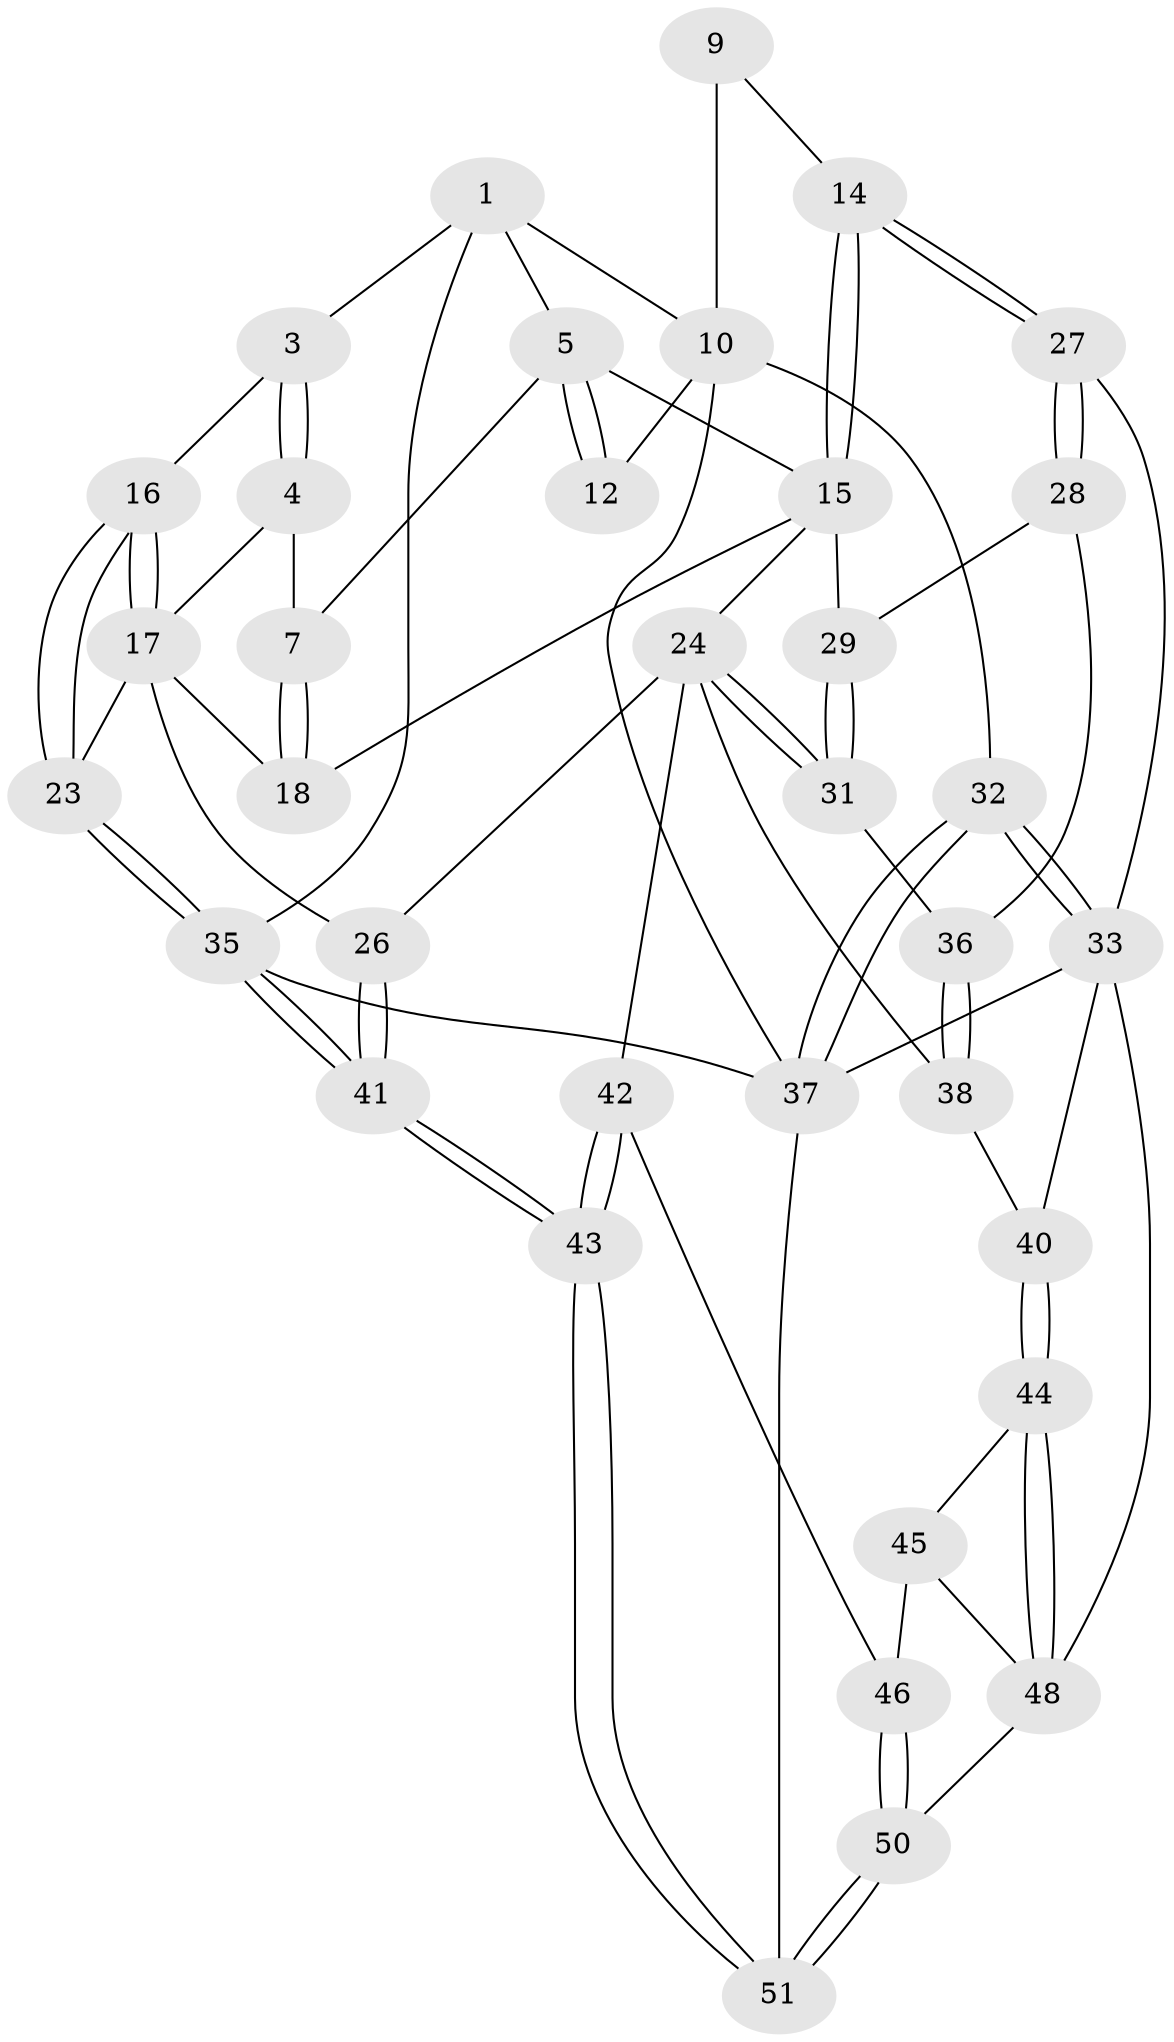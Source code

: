 // original degree distribution, {3: 0.057692307692307696, 6: 0.2692307692307692, 5: 0.40384615384615385, 4: 0.2692307692307692}
// Generated by graph-tools (version 1.1) at 2025/21/03/04/25 18:21:29]
// undirected, 36 vertices, 84 edges
graph export_dot {
graph [start="1"]
  node [color=gray90,style=filled];
  1 [pos="+0.3223577001863036+0",super="+2"];
  3 [pos="+0+0.1566412353354223"];
  4 [pos="+0.21251823191675823+0.08306717649464498",super="+8"];
  5 [pos="+0.44441899311820504+0",super="+6"];
  7 [pos="+0.31871354843449373+0.3208737839164703"];
  9 [pos="+0.697139971158965+0.09112820515929218",super="+13"];
  10 [pos="+1+0.1913164007644475",super="+30+11"];
  12 [pos="+0.5806869004755469+0"];
  14 [pos="+0.6999468807453951+0.3900866735757454"];
  15 [pos="+0.593803352556365+0.37455727223725244",super="+20"];
  16 [pos="+0+0.3176803613526573"];
  17 [pos="+0.09987778052292023+0.24563932837710017",super="+19"];
  18 [pos="+0.301510328754353+0.37394560910191676"];
  23 [pos="+0+0.4642669156242919"];
  24 [pos="+0.32643767608386176+0.532378797118226",super="+25"];
  26 [pos="+0.22841275987663637+0.5748194947248172"];
  27 [pos="+0.6999612473800458+0.5775913017707036"];
  28 [pos="+0.5268507610327743+0.5759758264765704"];
  29 [pos="+0.5048210809529601+0.5406009361225691"];
  31 [pos="+0.4086943073232385+0.5473873832199245"];
  32 [pos="+1+0.7359925687869754"];
  33 [pos="+0.9617144046717643+0.7494459827041956",super="+47+34"];
  35 [pos="+0+1"];
  36 [pos="+0.5026813608476718+0.6185455249045785"];
  37 [pos="+1+1",super="+52"];
  38 [pos="+0.4989063732521927+0.6777826404093403"];
  40 [pos="+0.67510593749439+0.6940685232479792"];
  41 [pos="+0+1"];
  42 [pos="+0.39995537303390943+0.7604866951450348"];
  43 [pos="+0+1"];
  44 [pos="+0.6552036849147336+0.7424710773244148"];
  45 [pos="+0.5913070817895602+0.7999176598831177"];
  46 [pos="+0.49953312685459006+0.8134837481244939"];
  48 [pos="+0.7071097998418706+0.9127009585270096",super="+49"];
  50 [pos="+0.5530355958707535+1"];
  51 [pos="+0.5473093689758948+1"];
  1 -- 5;
  1 -- 3;
  1 -- 10;
  1 -- 35;
  3 -- 4;
  3 -- 4;
  3 -- 16;
  4 -- 17;
  4 -- 7;
  5 -- 12;
  5 -- 12;
  5 -- 7;
  5 -- 15;
  7 -- 18;
  7 -- 18;
  9 -- 10 [weight=2];
  9 -- 14;
  10 -- 32;
  10 -- 12;
  10 -- 37;
  14 -- 15;
  14 -- 15;
  14 -- 27;
  14 -- 27;
  15 -- 24;
  15 -- 18;
  15 -- 29;
  16 -- 17;
  16 -- 17;
  16 -- 23;
  16 -- 23;
  17 -- 18;
  17 -- 26;
  17 -- 23;
  23 -- 35;
  23 -- 35;
  24 -- 31;
  24 -- 31;
  24 -- 26;
  24 -- 42;
  24 -- 38;
  26 -- 41;
  26 -- 41;
  27 -- 28;
  27 -- 28;
  27 -- 33;
  28 -- 29;
  28 -- 36;
  29 -- 31;
  29 -- 31;
  31 -- 36;
  32 -- 33;
  32 -- 33;
  32 -- 37;
  32 -- 37;
  33 -- 48;
  33 -- 37;
  33 -- 40;
  35 -- 41;
  35 -- 41;
  35 -- 37;
  36 -- 38;
  36 -- 38;
  37 -- 51;
  38 -- 40;
  40 -- 44;
  40 -- 44;
  41 -- 43;
  41 -- 43;
  42 -- 43;
  42 -- 43;
  42 -- 46;
  43 -- 51;
  43 -- 51;
  44 -- 45;
  44 -- 48;
  44 -- 48;
  45 -- 46;
  45 -- 48;
  46 -- 50;
  46 -- 50;
  48 -- 50;
  50 -- 51;
  50 -- 51;
}
